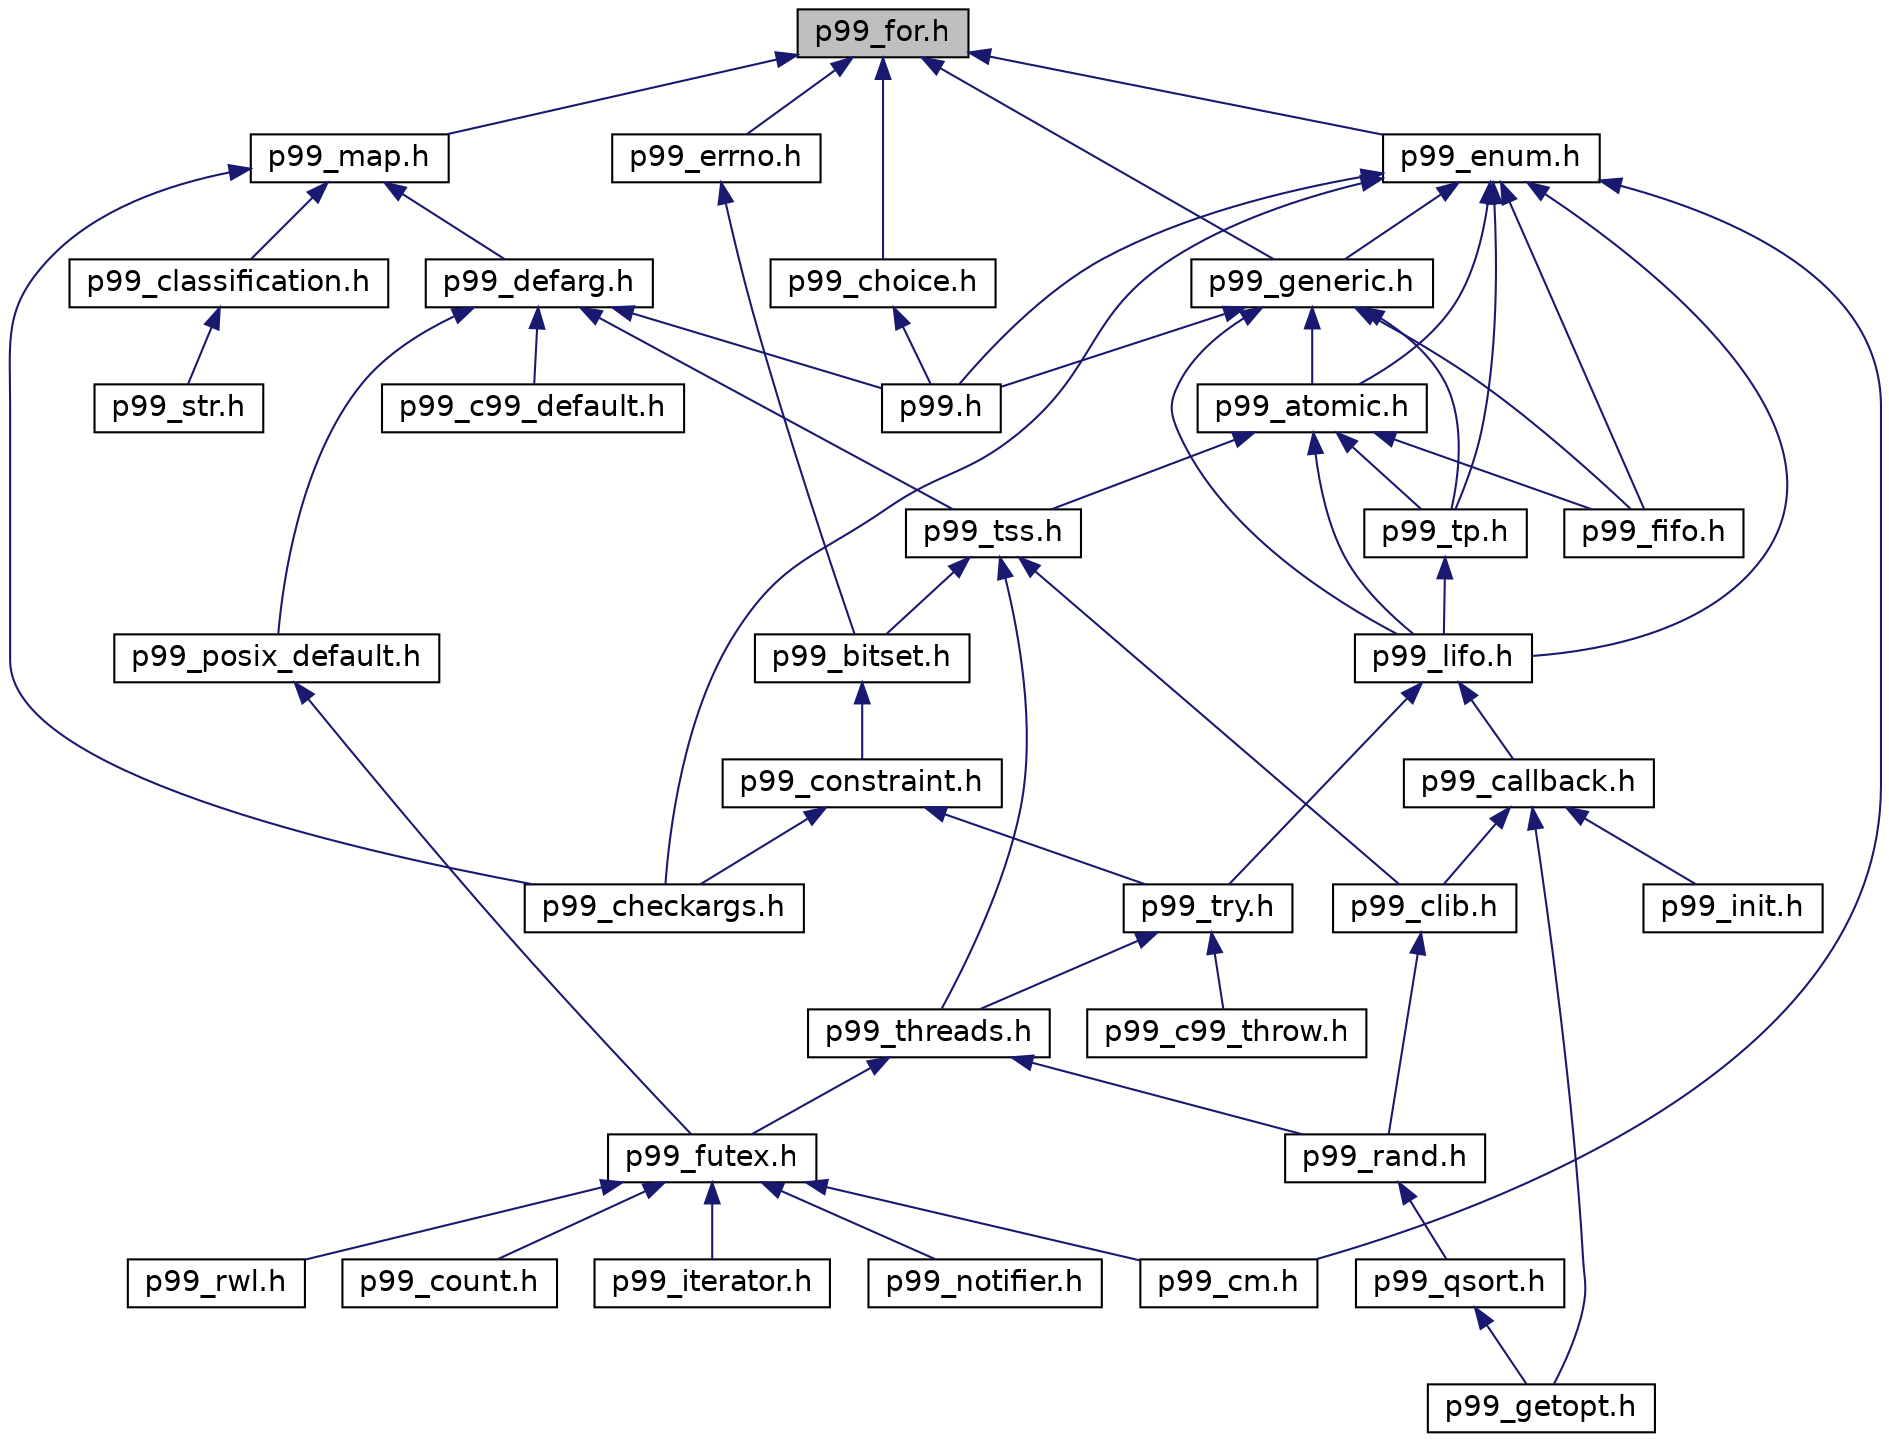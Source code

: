 digraph "p99_for.h"
{
 // LATEX_PDF_SIZE
  edge [fontname="Helvetica",fontsize="14",labelfontname="Helvetica",labelfontsize="14"];
  node [fontname="Helvetica",fontsize="14",shape=record];
  Node1 [label="p99_for.h",height=0.2,width=0.4,color="black", fillcolor="grey75", style="filled", fontcolor="black",tooltip="A preprocessor for loop implementation and some derived list handling macros."];
  Node1 -> Node2 [dir="back",color="midnightblue",fontsize="14",style="solid",fontname="Helvetica"];
  Node2 [label="p99_choice.h",height=0.2,width=0.4,color="black", fillcolor="white", style="filled",URL="$p99__choice_8h.html",tooltip="Choice macros that implement ‘static inline’ table lookup."];
  Node2 -> Node3 [dir="back",color="midnightblue",fontsize="14",style="solid",fontname="Helvetica"];
  Node3 [label="p99.h",height=0.2,width=0.4,color="black", fillcolor="white", style="filled",URL="$p99_8h.html",tooltip="Use this to include all of P99."];
  Node1 -> Node4 [dir="back",color="midnightblue",fontsize="14",style="solid",fontname="Helvetica"];
  Node4 [label="p99_map.h",height=0.2,width=0.4,color="black", fillcolor="white", style="filled",URL="$p99__map_8h.html",tooltip="macros to produce lists of statements or declarations."];
  Node4 -> Node5 [dir="back",color="midnightblue",fontsize="14",style="solid",fontname="Helvetica"];
  Node5 [label="p99_defarg.h",height=0.2,width=0.4,color="black", fillcolor="white", style="filled",URL="$p99__defarg_8h.html",tooltip="Macros for default arguments to functions."];
  Node5 -> Node3 [dir="back",color="midnightblue",fontsize="14",style="solid",fontname="Helvetica"];
  Node5 -> Node6 [dir="back",color="midnightblue",fontsize="14",style="solid",fontname="Helvetica"];
  Node6 [label="p99_tss.h",height=0.2,width=0.4,color="black", fillcolor="white", style="filled",URL="$p99__tss_8h.html",tooltip=" "];
  Node6 -> Node7 [dir="back",color="midnightblue",fontsize="14",style="solid",fontname="Helvetica"];
  Node7 [label="p99_bitset.h",height=0.2,width=0.4,color="black", fillcolor="white", style="filled",URL="$p99__bitset_8h.html",tooltip=" "];
  Node7 -> Node8 [dir="back",color="midnightblue",fontsize="14",style="solid",fontname="Helvetica"];
  Node8 [label="p99_constraint.h",height=0.2,width=0.4,color="black", fillcolor="white", style="filled",URL="$p99__constraint_8h.html",tooltip=" "];
  Node8 -> Node9 [dir="back",color="midnightblue",fontsize="14",style="solid",fontname="Helvetica"];
  Node9 [label="p99_try.h",height=0.2,width=0.4,color="black", fillcolor="white", style="filled",URL="$p99__try_8h.html",tooltip=" "];
  Node9 -> Node10 [dir="back",color="midnightblue",fontsize="14",style="solid",fontname="Helvetica"];
  Node10 [label="p99_c99_throw.h",height=0.2,width=0.4,color="black", fillcolor="white", style="filled",URL="$p99__c99__throw_8h.html",tooltip=" "];
  Node9 -> Node11 [dir="back",color="midnightblue",fontsize="14",style="solid",fontname="Helvetica"];
  Node11 [label="p99_threads.h",height=0.2,width=0.4,color="black", fillcolor="white", style="filled",URL="$p99__threads_8h.html",tooltip=" "];
  Node11 -> Node12 [dir="back",color="midnightblue",fontsize="14",style="solid",fontname="Helvetica"];
  Node12 [label="p99_futex.h",height=0.2,width=0.4,color="black", fillcolor="white", style="filled",URL="$p99__futex_8h.html",tooltip=" "];
  Node12 -> Node13 [dir="back",color="midnightblue",fontsize="14",style="solid",fontname="Helvetica"];
  Node13 [label="p99_cm.h",height=0.2,width=0.4,color="black", fillcolor="white", style="filled",URL="$p99__cm_8h.html",tooltip=" "];
  Node12 -> Node14 [dir="back",color="midnightblue",fontsize="14",style="solid",fontname="Helvetica"];
  Node14 [label="p99_count.h",height=0.2,width=0.4,color="black", fillcolor="white", style="filled",URL="$p99__count_8h.html",tooltip=" "];
  Node12 -> Node15 [dir="back",color="midnightblue",fontsize="14",style="solid",fontname="Helvetica"];
  Node15 [label="p99_iterator.h",height=0.2,width=0.4,color="black", fillcolor="white", style="filled",URL="$p99__iterator_8h.html",tooltip=" "];
  Node12 -> Node16 [dir="back",color="midnightblue",fontsize="14",style="solid",fontname="Helvetica"];
  Node16 [label="p99_notifier.h",height=0.2,width=0.4,color="black", fillcolor="white", style="filled",URL="$p99__notifier_8h.html",tooltip=" "];
  Node12 -> Node17 [dir="back",color="midnightblue",fontsize="14",style="solid",fontname="Helvetica"];
  Node17 [label="p99_rwl.h",height=0.2,width=0.4,color="black", fillcolor="white", style="filled",URL="$p99__rwl_8h.html",tooltip=" "];
  Node11 -> Node18 [dir="back",color="midnightblue",fontsize="14",style="solid",fontname="Helvetica"];
  Node18 [label="p99_rand.h",height=0.2,width=0.4,color="black", fillcolor="white", style="filled",URL="$p99__rand_8h.html",tooltip="An implementation of George Marsaglia's xorshift PRG with a period of about 2^160."];
  Node18 -> Node19 [dir="back",color="midnightblue",fontsize="14",style="solid",fontname="Helvetica"];
  Node19 [label="p99_qsort.h",height=0.2,width=0.4,color="black", fillcolor="white", style="filled",URL="$p99__qsort_8h.html",tooltip="An implementation of a sorting routine."];
  Node19 -> Node20 [dir="back",color="midnightblue",fontsize="14",style="solid",fontname="Helvetica"];
  Node20 [label="p99_getopt.h",height=0.2,width=0.4,color="black", fillcolor="white", style="filled",URL="$p99__getopt_8h.html",tooltip="Providing macros that handle variadic macro argument lists."];
  Node8 -> Node21 [dir="back",color="midnightblue",fontsize="14",style="solid",fontname="Helvetica"];
  Node21 [label="p99_checkargs.h",height=0.2,width=0.4,color="black", fillcolor="white", style="filled",URL="$p99__checkargs_8h.html",tooltip="Macros to check arguments to functions, in particular of variably modified types."];
  Node6 -> Node22 [dir="back",color="midnightblue",fontsize="14",style="solid",fontname="Helvetica"];
  Node22 [label="p99_clib.h",height=0.2,width=0.4,color="black", fillcolor="white", style="filled",URL="$p99__clib_8h.html",tooltip=" "];
  Node22 -> Node18 [dir="back",color="midnightblue",fontsize="14",style="solid",fontname="Helvetica"];
  Node6 -> Node11 [dir="back",color="midnightblue",fontsize="14",style="solid",fontname="Helvetica"];
  Node5 -> Node23 [dir="back",color="midnightblue",fontsize="14",style="solid",fontname="Helvetica"];
  Node23 [label="p99_c99_default.h",height=0.2,width=0.4,color="black", fillcolor="white", style="filled",URL="$p99__c99__default_8h.html",tooltip=" "];
  Node5 -> Node24 [dir="back",color="midnightblue",fontsize="14",style="solid",fontname="Helvetica"];
  Node24 [label="p99_posix_default.h",height=0.2,width=0.4,color="black", fillcolor="white", style="filled",URL="$p99__posix__default_8h.html",tooltip=" "];
  Node24 -> Node12 [dir="back",color="midnightblue",fontsize="14",style="solid",fontname="Helvetica"];
  Node4 -> Node21 [dir="back",color="midnightblue",fontsize="14",style="solid",fontname="Helvetica"];
  Node4 -> Node25 [dir="back",color="midnightblue",fontsize="14",style="solid",fontname="Helvetica"];
  Node25 [label="p99_classification.h",height=0.2,width=0.4,color="black", fillcolor="white", style="filled",URL="$p99__classification_8h.html",tooltip="classification of different types of token sequences"];
  Node25 -> Node26 [dir="back",color="midnightblue",fontsize="14",style="solid",fontname="Helvetica"];
  Node26 [label="p99_str.h",height=0.2,width=0.4,color="black", fillcolor="white", style="filled",URL="$p99__str_8h.html",tooltip="Provide a family of functions str2XX that provide a safer end-check with a position in the string ins..."];
  Node1 -> Node27 [dir="back",color="midnightblue",fontsize="14",style="solid",fontname="Helvetica"];
  Node27 [label="p99_enum.h",height=0.2,width=0.4,color="black", fillcolor="white", style="filled",URL="$p99__enum_8h.html",tooltip=" "];
  Node27 -> Node3 [dir="back",color="midnightblue",fontsize="14",style="solid",fontname="Helvetica"];
  Node27 -> Node28 [dir="back",color="midnightblue",fontsize="14",style="solid",fontname="Helvetica"];
  Node28 [label="p99_generic.h",height=0.2,width=0.4,color="black", fillcolor="white", style="filled",URL="$p99__generic_8h.html",tooltip=" "];
  Node28 -> Node3 [dir="back",color="midnightblue",fontsize="14",style="solid",fontname="Helvetica"];
  Node28 -> Node29 [dir="back",color="midnightblue",fontsize="14",style="solid",fontname="Helvetica"];
  Node29 [label="p99_atomic.h",height=0.2,width=0.4,color="black", fillcolor="white", style="filled",URL="$p99__atomic_8h.html",tooltip=" "];
  Node29 -> Node6 [dir="back",color="midnightblue",fontsize="14",style="solid",fontname="Helvetica"];
  Node29 -> Node30 [dir="back",color="midnightblue",fontsize="14",style="solid",fontname="Helvetica"];
  Node30 [label="p99_lifo.h",height=0.2,width=0.4,color="black", fillcolor="white", style="filled",URL="$p99__lifo_8h.html",tooltip=" "];
  Node30 -> Node9 [dir="back",color="midnightblue",fontsize="14",style="solid",fontname="Helvetica"];
  Node30 -> Node31 [dir="back",color="midnightblue",fontsize="14",style="solid",fontname="Helvetica"];
  Node31 [label="p99_callback.h",height=0.2,width=0.4,color="black", fillcolor="white", style="filled",URL="$p99__callback_8h.html",tooltip=" "];
  Node31 -> Node22 [dir="back",color="midnightblue",fontsize="14",style="solid",fontname="Helvetica"];
  Node31 -> Node20 [dir="back",color="midnightblue",fontsize="14",style="solid",fontname="Helvetica"];
  Node31 -> Node32 [dir="back",color="midnightblue",fontsize="14",style="solid",fontname="Helvetica"];
  Node32 [label="p99_init.h",height=0.2,width=0.4,color="black", fillcolor="white", style="filled",URL="$p99__init_8h.html",tooltip="Implement initialization functions that are executed early."];
  Node29 -> Node33 [dir="back",color="midnightblue",fontsize="14",style="solid",fontname="Helvetica"];
  Node33 [label="p99_tp.h",height=0.2,width=0.4,color="black", fillcolor="white", style="filled",URL="$p99__tp_8h.html",tooltip=" "];
  Node33 -> Node30 [dir="back",color="midnightblue",fontsize="14",style="solid",fontname="Helvetica"];
  Node29 -> Node34 [dir="back",color="midnightblue",fontsize="14",style="solid",fontname="Helvetica"];
  Node34 [label="p99_fifo.h",height=0.2,width=0.4,color="black", fillcolor="white", style="filled",URL="$p99__fifo_8h.html",tooltip=" "];
  Node28 -> Node30 [dir="back",color="midnightblue",fontsize="14",style="solid",fontname="Helvetica"];
  Node28 -> Node33 [dir="back",color="midnightblue",fontsize="14",style="solid",fontname="Helvetica"];
  Node28 -> Node34 [dir="back",color="midnightblue",fontsize="14",style="solid",fontname="Helvetica"];
  Node27 -> Node29 [dir="back",color="midnightblue",fontsize="14",style="solid",fontname="Helvetica"];
  Node27 -> Node30 [dir="back",color="midnightblue",fontsize="14",style="solid",fontname="Helvetica"];
  Node27 -> Node33 [dir="back",color="midnightblue",fontsize="14",style="solid",fontname="Helvetica"];
  Node27 -> Node21 [dir="back",color="midnightblue",fontsize="14",style="solid",fontname="Helvetica"];
  Node27 -> Node13 [dir="back",color="midnightblue",fontsize="14",style="solid",fontname="Helvetica"];
  Node27 -> Node34 [dir="back",color="midnightblue",fontsize="14",style="solid",fontname="Helvetica"];
  Node1 -> Node28 [dir="back",color="midnightblue",fontsize="14",style="solid",fontname="Helvetica"];
  Node1 -> Node35 [dir="back",color="midnightblue",fontsize="14",style="solid",fontname="Helvetica"];
  Node35 [label="p99_errno.h",height=0.2,width=0.4,color="black", fillcolor="white", style="filled",URL="$p99__errno_8h.html",tooltip=" "];
  Node35 -> Node7 [dir="back",color="midnightblue",fontsize="14",style="solid",fontname="Helvetica"];
}
